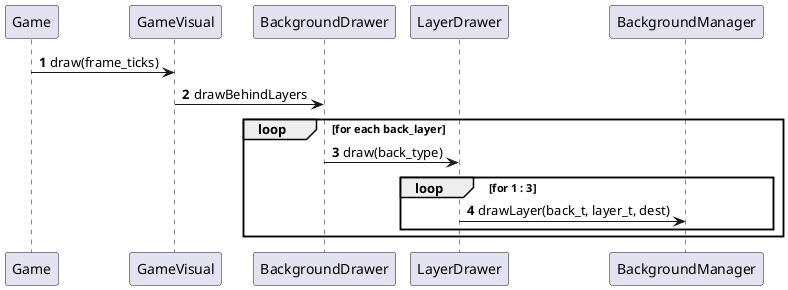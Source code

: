 @startuml
'https://plantuml.com/sequence-diagram

autonumber

Game -> GameVisual : draw(frame_ticks)
GameVisual -> BackgroundDrawer : drawBehindLayers
loop for each back_layer
    BackgroundDrawer -> LayerDrawer : draw(back_type)
    loop for 1 : 3
    LayerDrawer -> BackgroundManager : drawLayer(back_t, layer_t, dest)
    end
end
@enduml